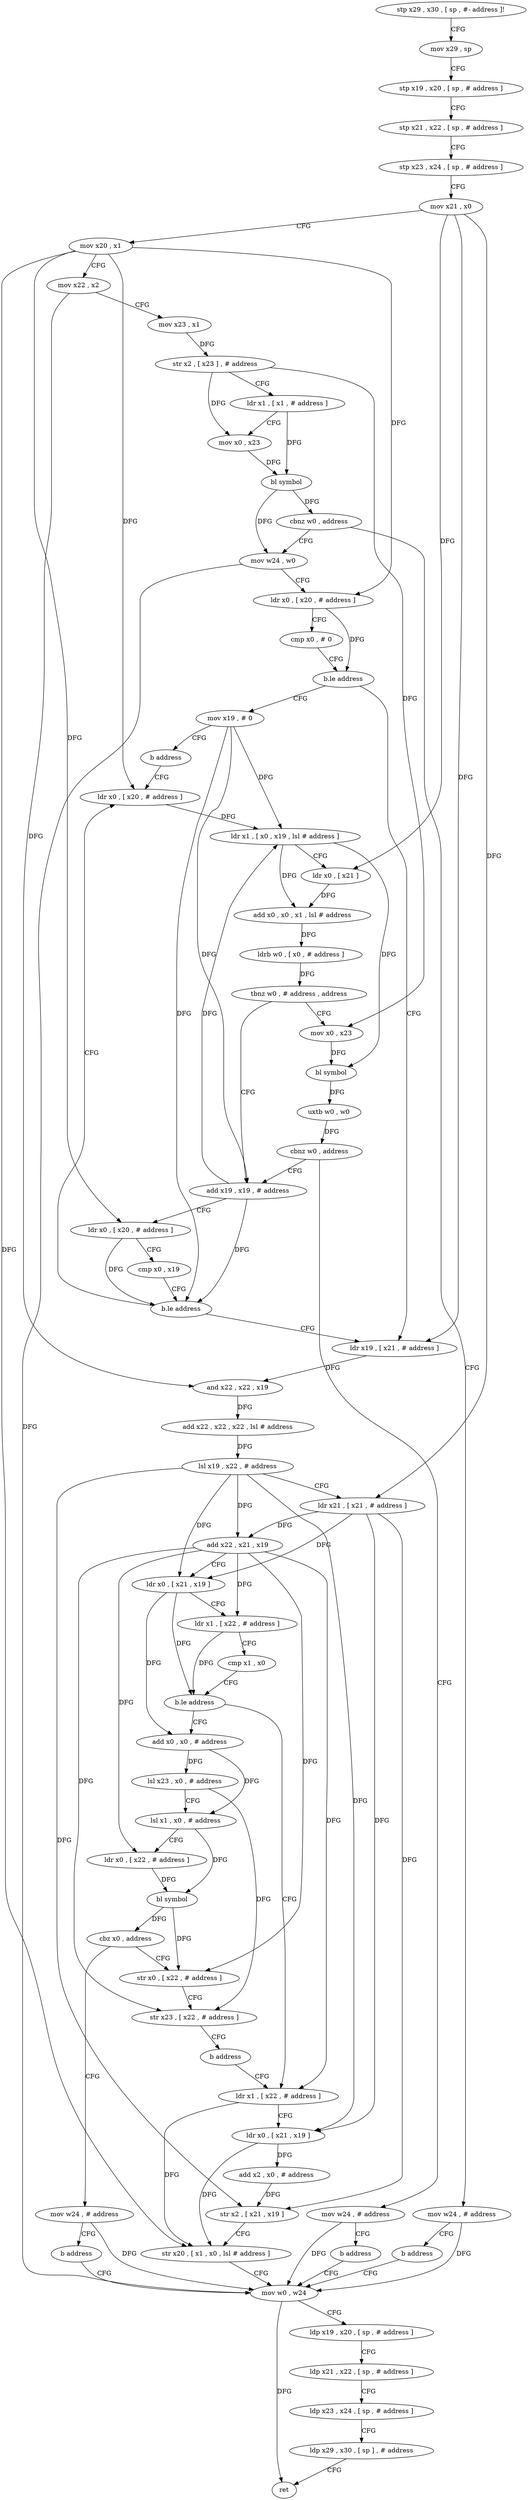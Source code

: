 digraph "func" {
"4323492" [label = "stp x29 , x30 , [ sp , #- address ]!" ]
"4323496" [label = "mov x29 , sp" ]
"4323500" [label = "stp x19 , x20 , [ sp , # address ]" ]
"4323504" [label = "stp x21 , x22 , [ sp , # address ]" ]
"4323508" [label = "stp x23 , x24 , [ sp , # address ]" ]
"4323512" [label = "mov x21 , x0" ]
"4323516" [label = "mov x20 , x1" ]
"4323520" [label = "mov x22 , x2" ]
"4323524" [label = "mov x23 , x1" ]
"4323528" [label = "str x2 , [ x23 ] , # address" ]
"4323532" [label = "ldr x1 , [ x1 , # address ]" ]
"4323536" [label = "mov x0 , x23" ]
"4323540" [label = "bl symbol" ]
"4323544" [label = "cbnz w0 , address" ]
"4323756" [label = "mov w24 , # address" ]
"4323548" [label = "mov w24 , w0" ]
"4323760" [label = "b address" ]
"4323696" [label = "mov w0 , w24" ]
"4323552" [label = "ldr x0 , [ x20 , # address ]" ]
"4323556" [label = "cmp x0 , # 0" ]
"4323560" [label = "b.le address" ]
"4323636" [label = "ldr x19 , [ x21 , # address ]" ]
"4323564" [label = "mov x19 , # 0" ]
"4323700" [label = "ldp x19 , x20 , [ sp , # address ]" ]
"4323704" [label = "ldp x21 , x22 , [ sp , # address ]" ]
"4323708" [label = "ldp x23 , x24 , [ sp , # address ]" ]
"4323712" [label = "ldp x29 , x30 , [ sp ] , # address" ]
"4323716" [label = "ret" ]
"4323640" [label = "and x22 , x22 , x19" ]
"4323644" [label = "add x22 , x22 , x22 , lsl # address" ]
"4323648" [label = "lsl x19 , x22 , # address" ]
"4323652" [label = "ldr x21 , [ x21 , # address ]" ]
"4323656" [label = "add x22 , x21 , x19" ]
"4323660" [label = "ldr x0 , [ x21 , x19 ]" ]
"4323664" [label = "ldr x1 , [ x22 , # address ]" ]
"4323668" [label = "cmp x1 , x0" ]
"4323672" [label = "b.le address" ]
"4323720" [label = "add x0 , x0 , # address" ]
"4323676" [label = "ldr x1 , [ x22 , # address ]" ]
"4323568" [label = "b address" ]
"4323588" [label = "ldr x0 , [ x20 , # address ]" ]
"4323724" [label = "lsl x23 , x0 , # address" ]
"4323728" [label = "lsl x1 , x0 , # address" ]
"4323732" [label = "ldr x0 , [ x22 , # address ]" ]
"4323736" [label = "bl symbol" ]
"4323740" [label = "cbz x0 , address" ]
"4323764" [label = "mov w24 , # address" ]
"4323744" [label = "str x0 , [ x22 , # address ]" ]
"4323680" [label = "ldr x0 , [ x21 , x19 ]" ]
"4323684" [label = "add x2 , x0 , # address" ]
"4323688" [label = "str x2 , [ x21 , x19 ]" ]
"4323692" [label = "str x20 , [ x1 , x0 , lsl # address ]" ]
"4323592" [label = "ldr x1 , [ x0 , x19 , lsl # address ]" ]
"4323596" [label = "ldr x0 , [ x21 ]" ]
"4323600" [label = "add x0 , x0 , x1 , lsl # address" ]
"4323604" [label = "ldrb w0 , [ x0 , # address ]" ]
"4323608" [label = "tbnz w0 , # address , address" ]
"4323572" [label = "add x19 , x19 , # address" ]
"4323612" [label = "mov x0 , x23" ]
"4323768" [label = "b address" ]
"4323748" [label = "str x23 , [ x22 , # address ]" ]
"4323752" [label = "b address" ]
"4323576" [label = "ldr x0 , [ x20 , # address ]" ]
"4323580" [label = "cmp x0 , x19" ]
"4323584" [label = "b.le address" ]
"4323616" [label = "bl symbol" ]
"4323620" [label = "uxtb w0 , w0" ]
"4323624" [label = "cbnz w0 , address" ]
"4323628" [label = "mov w24 , # address" ]
"4323632" [label = "b address" ]
"4323492" -> "4323496" [ label = "CFG" ]
"4323496" -> "4323500" [ label = "CFG" ]
"4323500" -> "4323504" [ label = "CFG" ]
"4323504" -> "4323508" [ label = "CFG" ]
"4323508" -> "4323512" [ label = "CFG" ]
"4323512" -> "4323516" [ label = "CFG" ]
"4323512" -> "4323636" [ label = "DFG" ]
"4323512" -> "4323652" [ label = "DFG" ]
"4323512" -> "4323596" [ label = "DFG" ]
"4323516" -> "4323520" [ label = "CFG" ]
"4323516" -> "4323552" [ label = "DFG" ]
"4323516" -> "4323692" [ label = "DFG" ]
"4323516" -> "4323588" [ label = "DFG" ]
"4323516" -> "4323576" [ label = "DFG" ]
"4323520" -> "4323524" [ label = "CFG" ]
"4323520" -> "4323640" [ label = "DFG" ]
"4323524" -> "4323528" [ label = "DFG" ]
"4323528" -> "4323532" [ label = "CFG" ]
"4323528" -> "4323536" [ label = "DFG" ]
"4323528" -> "4323612" [ label = "DFG" ]
"4323532" -> "4323536" [ label = "CFG" ]
"4323532" -> "4323540" [ label = "DFG" ]
"4323536" -> "4323540" [ label = "DFG" ]
"4323540" -> "4323544" [ label = "DFG" ]
"4323540" -> "4323548" [ label = "DFG" ]
"4323544" -> "4323756" [ label = "CFG" ]
"4323544" -> "4323548" [ label = "CFG" ]
"4323756" -> "4323760" [ label = "CFG" ]
"4323756" -> "4323696" [ label = "DFG" ]
"4323548" -> "4323552" [ label = "CFG" ]
"4323548" -> "4323696" [ label = "DFG" ]
"4323760" -> "4323696" [ label = "CFG" ]
"4323696" -> "4323700" [ label = "CFG" ]
"4323696" -> "4323716" [ label = "DFG" ]
"4323552" -> "4323556" [ label = "CFG" ]
"4323552" -> "4323560" [ label = "DFG" ]
"4323556" -> "4323560" [ label = "CFG" ]
"4323560" -> "4323636" [ label = "CFG" ]
"4323560" -> "4323564" [ label = "CFG" ]
"4323636" -> "4323640" [ label = "DFG" ]
"4323564" -> "4323568" [ label = "CFG" ]
"4323564" -> "4323592" [ label = "DFG" ]
"4323564" -> "4323572" [ label = "DFG" ]
"4323564" -> "4323584" [ label = "DFG" ]
"4323700" -> "4323704" [ label = "CFG" ]
"4323704" -> "4323708" [ label = "CFG" ]
"4323708" -> "4323712" [ label = "CFG" ]
"4323712" -> "4323716" [ label = "CFG" ]
"4323640" -> "4323644" [ label = "DFG" ]
"4323644" -> "4323648" [ label = "DFG" ]
"4323648" -> "4323652" [ label = "CFG" ]
"4323648" -> "4323656" [ label = "DFG" ]
"4323648" -> "4323660" [ label = "DFG" ]
"4323648" -> "4323680" [ label = "DFG" ]
"4323648" -> "4323688" [ label = "DFG" ]
"4323652" -> "4323656" [ label = "DFG" ]
"4323652" -> "4323660" [ label = "DFG" ]
"4323652" -> "4323680" [ label = "DFG" ]
"4323652" -> "4323688" [ label = "DFG" ]
"4323656" -> "4323660" [ label = "CFG" ]
"4323656" -> "4323664" [ label = "DFG" ]
"4323656" -> "4323732" [ label = "DFG" ]
"4323656" -> "4323676" [ label = "DFG" ]
"4323656" -> "4323744" [ label = "DFG" ]
"4323656" -> "4323748" [ label = "DFG" ]
"4323660" -> "4323664" [ label = "CFG" ]
"4323660" -> "4323672" [ label = "DFG" ]
"4323660" -> "4323720" [ label = "DFG" ]
"4323664" -> "4323668" [ label = "CFG" ]
"4323664" -> "4323672" [ label = "DFG" ]
"4323668" -> "4323672" [ label = "CFG" ]
"4323672" -> "4323720" [ label = "CFG" ]
"4323672" -> "4323676" [ label = "CFG" ]
"4323720" -> "4323724" [ label = "DFG" ]
"4323720" -> "4323728" [ label = "DFG" ]
"4323676" -> "4323680" [ label = "CFG" ]
"4323676" -> "4323692" [ label = "DFG" ]
"4323568" -> "4323588" [ label = "CFG" ]
"4323588" -> "4323592" [ label = "DFG" ]
"4323724" -> "4323728" [ label = "CFG" ]
"4323724" -> "4323748" [ label = "DFG" ]
"4323728" -> "4323732" [ label = "CFG" ]
"4323728" -> "4323736" [ label = "DFG" ]
"4323732" -> "4323736" [ label = "DFG" ]
"4323736" -> "4323740" [ label = "DFG" ]
"4323736" -> "4323744" [ label = "DFG" ]
"4323740" -> "4323764" [ label = "CFG" ]
"4323740" -> "4323744" [ label = "CFG" ]
"4323764" -> "4323768" [ label = "CFG" ]
"4323764" -> "4323696" [ label = "DFG" ]
"4323744" -> "4323748" [ label = "CFG" ]
"4323680" -> "4323684" [ label = "DFG" ]
"4323680" -> "4323692" [ label = "DFG" ]
"4323684" -> "4323688" [ label = "DFG" ]
"4323688" -> "4323692" [ label = "CFG" ]
"4323692" -> "4323696" [ label = "CFG" ]
"4323592" -> "4323596" [ label = "CFG" ]
"4323592" -> "4323600" [ label = "DFG" ]
"4323592" -> "4323616" [ label = "DFG" ]
"4323596" -> "4323600" [ label = "DFG" ]
"4323600" -> "4323604" [ label = "DFG" ]
"4323604" -> "4323608" [ label = "DFG" ]
"4323608" -> "4323572" [ label = "CFG" ]
"4323608" -> "4323612" [ label = "CFG" ]
"4323572" -> "4323576" [ label = "CFG" ]
"4323572" -> "4323592" [ label = "DFG" ]
"4323572" -> "4323584" [ label = "DFG" ]
"4323612" -> "4323616" [ label = "DFG" ]
"4323768" -> "4323696" [ label = "CFG" ]
"4323748" -> "4323752" [ label = "CFG" ]
"4323752" -> "4323676" [ label = "CFG" ]
"4323576" -> "4323580" [ label = "CFG" ]
"4323576" -> "4323584" [ label = "DFG" ]
"4323580" -> "4323584" [ label = "CFG" ]
"4323584" -> "4323636" [ label = "CFG" ]
"4323584" -> "4323588" [ label = "CFG" ]
"4323616" -> "4323620" [ label = "DFG" ]
"4323620" -> "4323624" [ label = "DFG" ]
"4323624" -> "4323572" [ label = "CFG" ]
"4323624" -> "4323628" [ label = "CFG" ]
"4323628" -> "4323632" [ label = "CFG" ]
"4323628" -> "4323696" [ label = "DFG" ]
"4323632" -> "4323696" [ label = "CFG" ]
}
